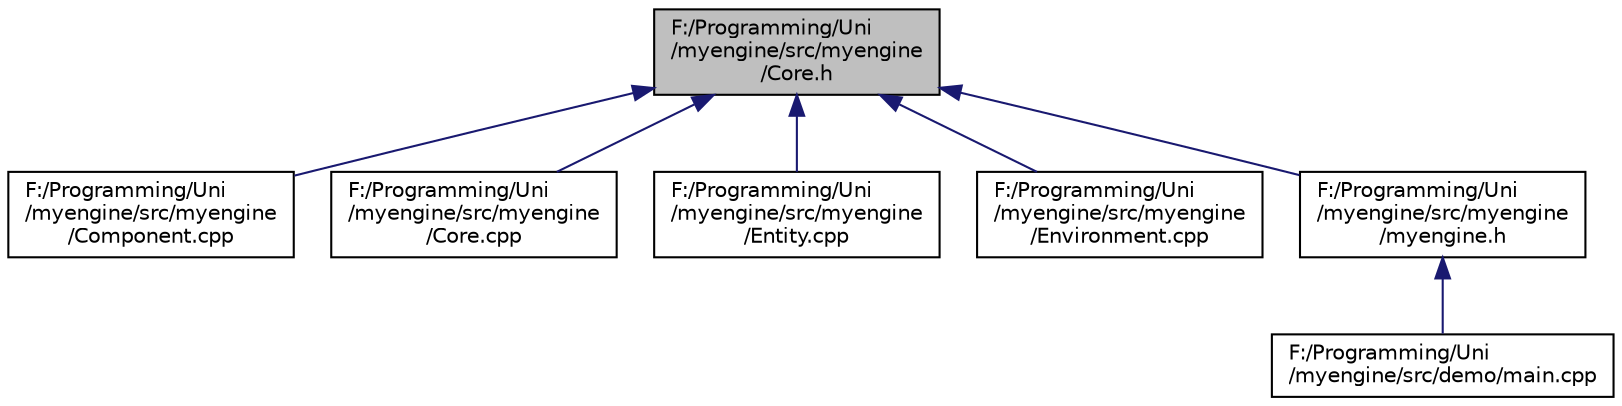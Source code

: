 digraph "F:/Programming/Uni/myengine/src/myengine/Core.h"
{
 // LATEX_PDF_SIZE
  edge [fontname="Helvetica",fontsize="10",labelfontname="Helvetica",labelfontsize="10"];
  node [fontname="Helvetica",fontsize="10",shape=record];
  Node1 [label="F:/Programming/Uni\l/myengine/src/myengine\l/Core.h",height=0.2,width=0.4,color="black", fillcolor="grey75", style="filled", fontcolor="black",tooltip=" "];
  Node1 -> Node2 [dir="back",color="midnightblue",fontsize="10",style="solid",fontname="Helvetica"];
  Node2 [label="F:/Programming/Uni\l/myengine/src/myengine\l/Component.cpp",height=0.2,width=0.4,color="black", fillcolor="white", style="filled",URL="$_component_8cpp.html",tooltip=" "];
  Node1 -> Node3 [dir="back",color="midnightblue",fontsize="10",style="solid",fontname="Helvetica"];
  Node3 [label="F:/Programming/Uni\l/myengine/src/myengine\l/Core.cpp",height=0.2,width=0.4,color="black", fillcolor="white", style="filled",URL="$_core_8cpp.html",tooltip=" "];
  Node1 -> Node4 [dir="back",color="midnightblue",fontsize="10",style="solid",fontname="Helvetica"];
  Node4 [label="F:/Programming/Uni\l/myengine/src/myengine\l/Entity.cpp",height=0.2,width=0.4,color="black", fillcolor="white", style="filled",URL="$_entity_8cpp.html",tooltip=" "];
  Node1 -> Node5 [dir="back",color="midnightblue",fontsize="10",style="solid",fontname="Helvetica"];
  Node5 [label="F:/Programming/Uni\l/myengine/src/myengine\l/Environment.cpp",height=0.2,width=0.4,color="black", fillcolor="white", style="filled",URL="$_environment_8cpp.html",tooltip=" "];
  Node1 -> Node6 [dir="back",color="midnightblue",fontsize="10",style="solid",fontname="Helvetica"];
  Node6 [label="F:/Programming/Uni\l/myengine/src/myengine\l/myengine.h",height=0.2,width=0.4,color="black", fillcolor="white", style="filled",URL="$myengine_8h.html",tooltip=" "];
  Node6 -> Node7 [dir="back",color="midnightblue",fontsize="10",style="solid",fontname="Helvetica"];
  Node7 [label="F:/Programming/Uni\l/myengine/src/demo/main.cpp",height=0.2,width=0.4,color="black", fillcolor="white", style="filled",URL="$main_8cpp.html",tooltip=" "];
}
